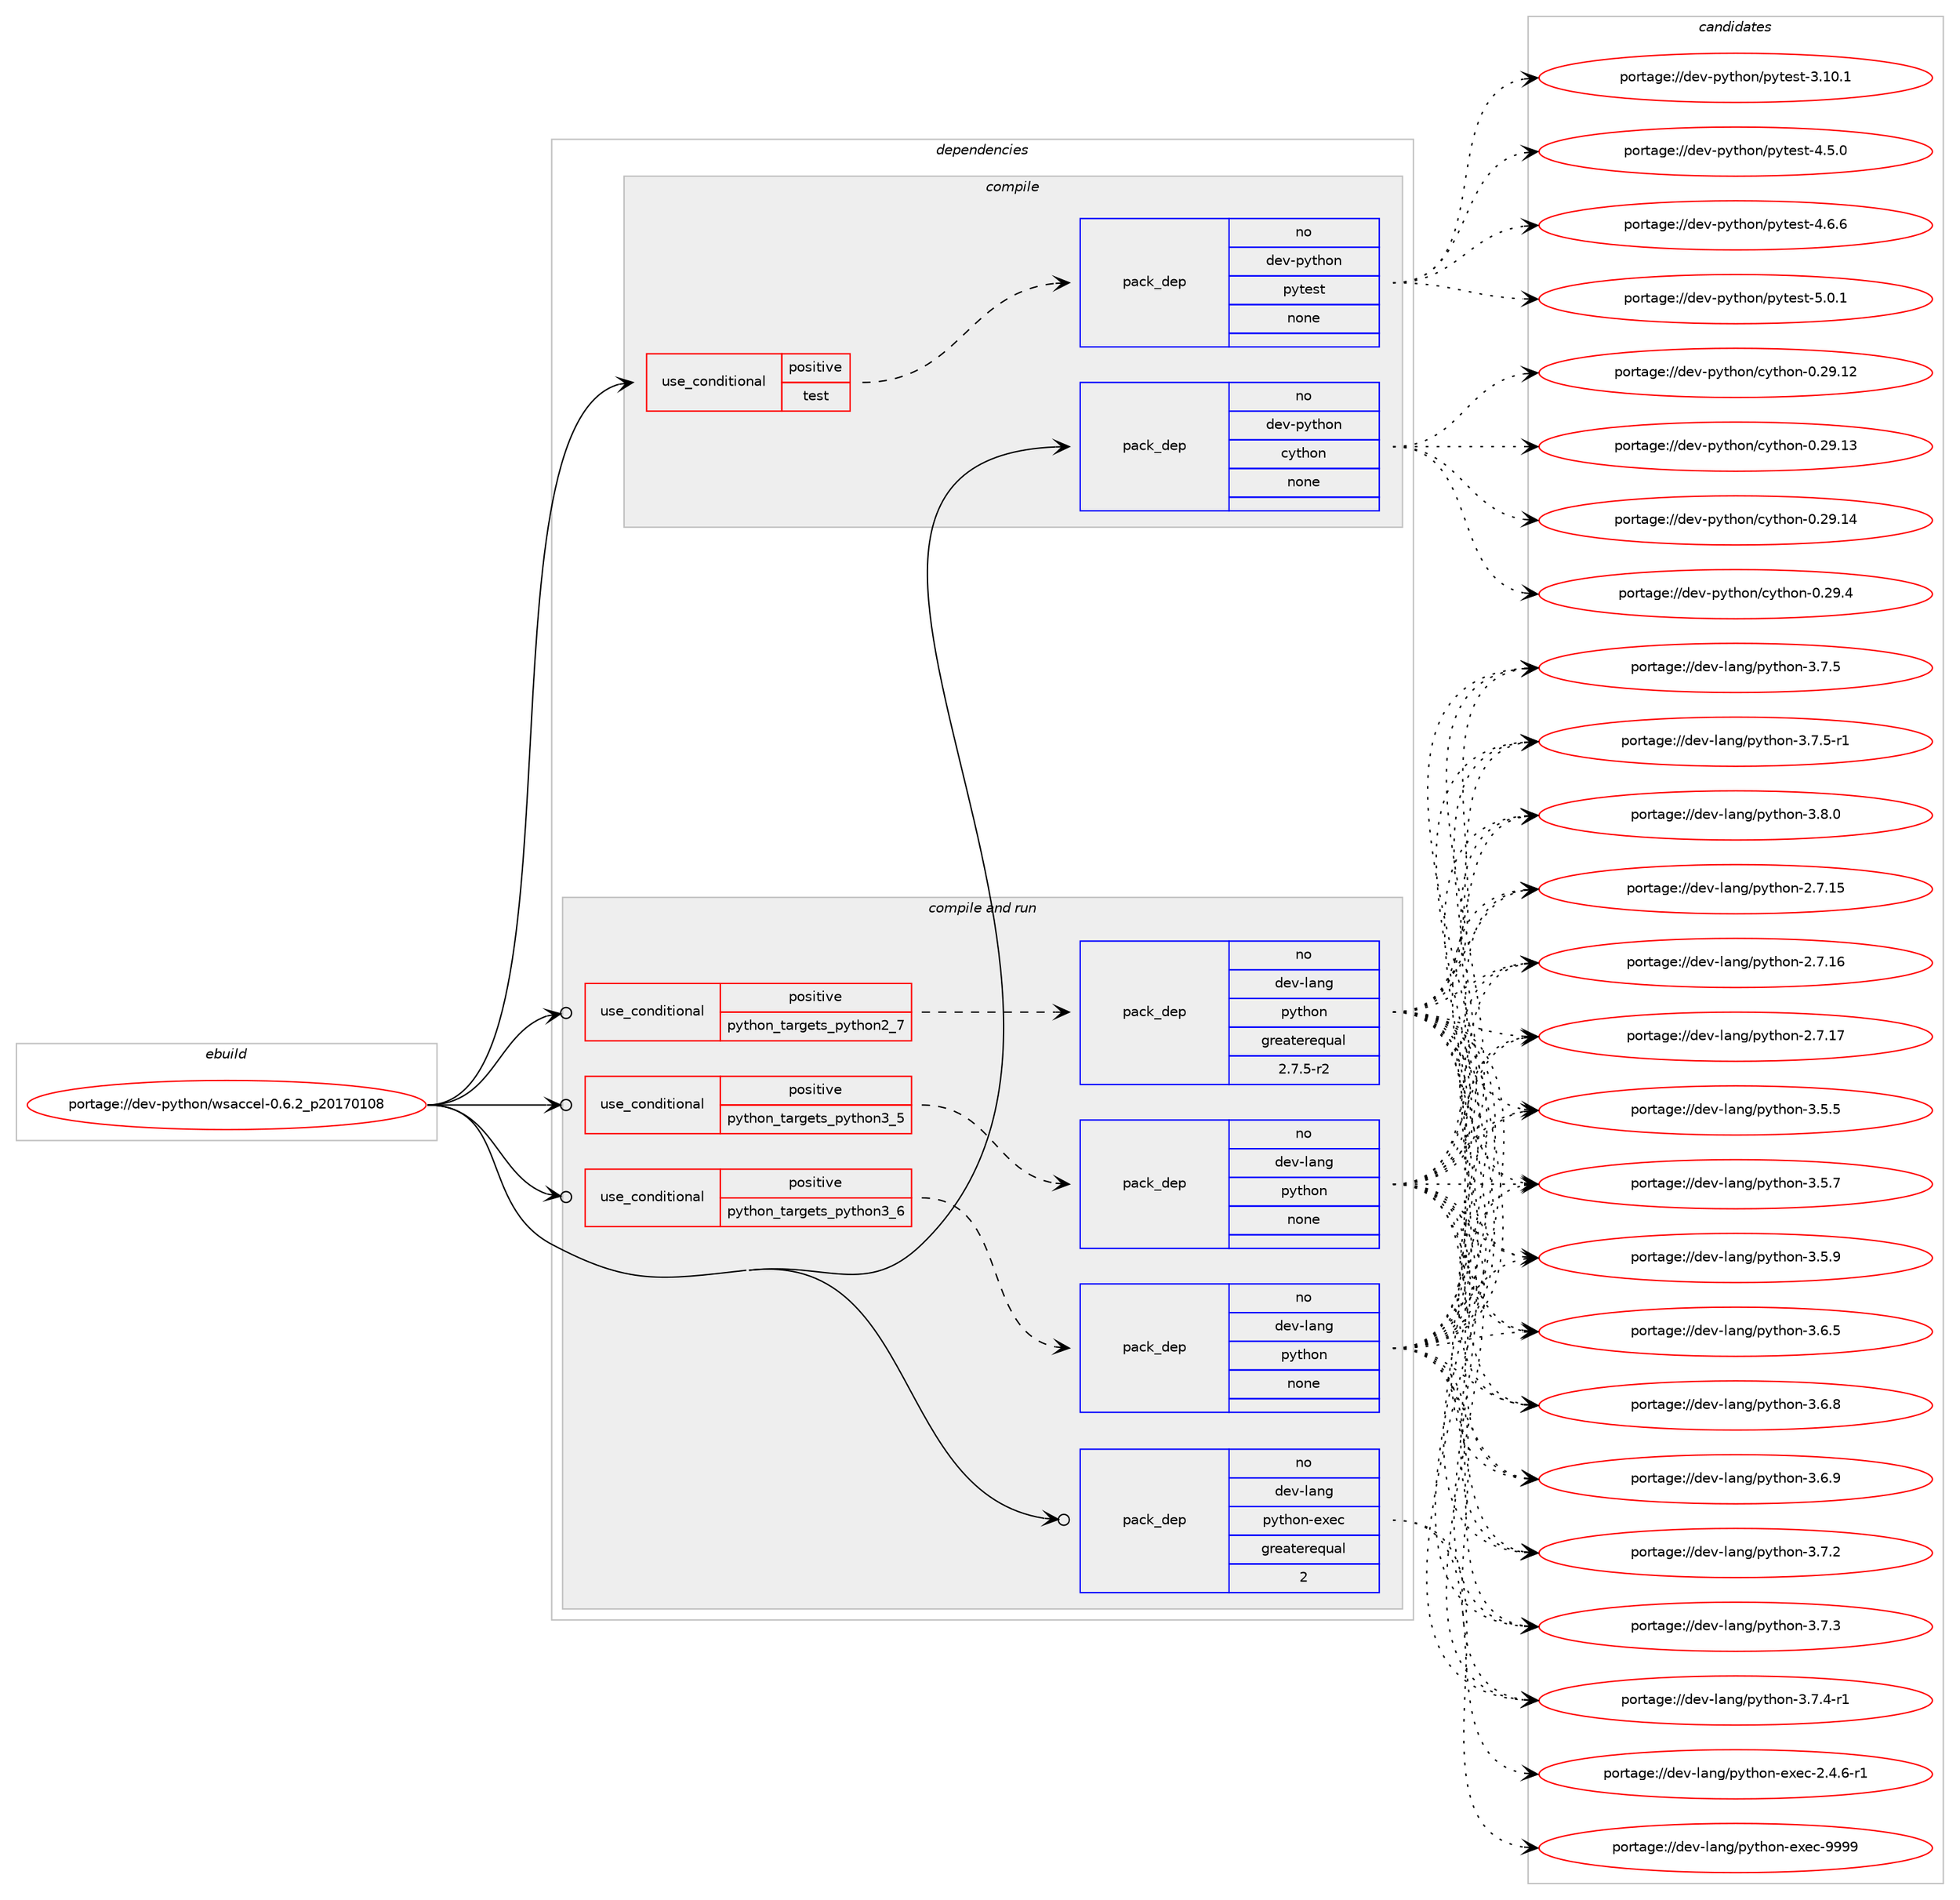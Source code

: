 digraph prolog {

# *************
# Graph options
# *************

newrank=true;
concentrate=true;
compound=true;
graph [rankdir=LR,fontname=Helvetica,fontsize=10,ranksep=1.5];#, ranksep=2.5, nodesep=0.2];
edge  [arrowhead=vee];
node  [fontname=Helvetica,fontsize=10];

# **********
# The ebuild
# **********

subgraph cluster_leftcol {
color=gray;
rank=same;
label=<<i>ebuild</i>>;
id [label="portage://dev-python/wsaccel-0.6.2_p20170108", color=red, width=4, href="../dev-python/wsaccel-0.6.2_p20170108.svg"];
}

# ****************
# The dependencies
# ****************

subgraph cluster_midcol {
color=gray;
label=<<i>dependencies</i>>;
subgraph cluster_compile {
fillcolor="#eeeeee";
style=filled;
label=<<i>compile</i>>;
subgraph cond40868 {
dependency179241 [label=<<TABLE BORDER="0" CELLBORDER="1" CELLSPACING="0" CELLPADDING="4"><TR><TD ROWSPAN="3" CELLPADDING="10">use_conditional</TD></TR><TR><TD>positive</TD></TR><TR><TD>test</TD></TR></TABLE>>, shape=none, color=red];
subgraph pack134962 {
dependency179242 [label=<<TABLE BORDER="0" CELLBORDER="1" CELLSPACING="0" CELLPADDING="4" WIDTH="220"><TR><TD ROWSPAN="6" CELLPADDING="30">pack_dep</TD></TR><TR><TD WIDTH="110">no</TD></TR><TR><TD>dev-python</TD></TR><TR><TD>pytest</TD></TR><TR><TD>none</TD></TR><TR><TD></TD></TR></TABLE>>, shape=none, color=blue];
}
dependency179241:e -> dependency179242:w [weight=20,style="dashed",arrowhead="vee"];
}
id:e -> dependency179241:w [weight=20,style="solid",arrowhead="vee"];
subgraph pack134963 {
dependency179243 [label=<<TABLE BORDER="0" CELLBORDER="1" CELLSPACING="0" CELLPADDING="4" WIDTH="220"><TR><TD ROWSPAN="6" CELLPADDING="30">pack_dep</TD></TR><TR><TD WIDTH="110">no</TD></TR><TR><TD>dev-python</TD></TR><TR><TD>cython</TD></TR><TR><TD>none</TD></TR><TR><TD></TD></TR></TABLE>>, shape=none, color=blue];
}
id:e -> dependency179243:w [weight=20,style="solid",arrowhead="vee"];
}
subgraph cluster_compileandrun {
fillcolor="#eeeeee";
style=filled;
label=<<i>compile and run</i>>;
subgraph cond40869 {
dependency179244 [label=<<TABLE BORDER="0" CELLBORDER="1" CELLSPACING="0" CELLPADDING="4"><TR><TD ROWSPAN="3" CELLPADDING="10">use_conditional</TD></TR><TR><TD>positive</TD></TR><TR><TD>python_targets_python2_7</TD></TR></TABLE>>, shape=none, color=red];
subgraph pack134964 {
dependency179245 [label=<<TABLE BORDER="0" CELLBORDER="1" CELLSPACING="0" CELLPADDING="4" WIDTH="220"><TR><TD ROWSPAN="6" CELLPADDING="30">pack_dep</TD></TR><TR><TD WIDTH="110">no</TD></TR><TR><TD>dev-lang</TD></TR><TR><TD>python</TD></TR><TR><TD>greaterequal</TD></TR><TR><TD>2.7.5-r2</TD></TR></TABLE>>, shape=none, color=blue];
}
dependency179244:e -> dependency179245:w [weight=20,style="dashed",arrowhead="vee"];
}
id:e -> dependency179244:w [weight=20,style="solid",arrowhead="odotvee"];
subgraph cond40870 {
dependency179246 [label=<<TABLE BORDER="0" CELLBORDER="1" CELLSPACING="0" CELLPADDING="4"><TR><TD ROWSPAN="3" CELLPADDING="10">use_conditional</TD></TR><TR><TD>positive</TD></TR><TR><TD>python_targets_python3_5</TD></TR></TABLE>>, shape=none, color=red];
subgraph pack134965 {
dependency179247 [label=<<TABLE BORDER="0" CELLBORDER="1" CELLSPACING="0" CELLPADDING="4" WIDTH="220"><TR><TD ROWSPAN="6" CELLPADDING="30">pack_dep</TD></TR><TR><TD WIDTH="110">no</TD></TR><TR><TD>dev-lang</TD></TR><TR><TD>python</TD></TR><TR><TD>none</TD></TR><TR><TD></TD></TR></TABLE>>, shape=none, color=blue];
}
dependency179246:e -> dependency179247:w [weight=20,style="dashed",arrowhead="vee"];
}
id:e -> dependency179246:w [weight=20,style="solid",arrowhead="odotvee"];
subgraph cond40871 {
dependency179248 [label=<<TABLE BORDER="0" CELLBORDER="1" CELLSPACING="0" CELLPADDING="4"><TR><TD ROWSPAN="3" CELLPADDING="10">use_conditional</TD></TR><TR><TD>positive</TD></TR><TR><TD>python_targets_python3_6</TD></TR></TABLE>>, shape=none, color=red];
subgraph pack134966 {
dependency179249 [label=<<TABLE BORDER="0" CELLBORDER="1" CELLSPACING="0" CELLPADDING="4" WIDTH="220"><TR><TD ROWSPAN="6" CELLPADDING="30">pack_dep</TD></TR><TR><TD WIDTH="110">no</TD></TR><TR><TD>dev-lang</TD></TR><TR><TD>python</TD></TR><TR><TD>none</TD></TR><TR><TD></TD></TR></TABLE>>, shape=none, color=blue];
}
dependency179248:e -> dependency179249:w [weight=20,style="dashed",arrowhead="vee"];
}
id:e -> dependency179248:w [weight=20,style="solid",arrowhead="odotvee"];
subgraph pack134967 {
dependency179250 [label=<<TABLE BORDER="0" CELLBORDER="1" CELLSPACING="0" CELLPADDING="4" WIDTH="220"><TR><TD ROWSPAN="6" CELLPADDING="30">pack_dep</TD></TR><TR><TD WIDTH="110">no</TD></TR><TR><TD>dev-lang</TD></TR><TR><TD>python-exec</TD></TR><TR><TD>greaterequal</TD></TR><TR><TD>2</TD></TR></TABLE>>, shape=none, color=blue];
}
id:e -> dependency179250:w [weight=20,style="solid",arrowhead="odotvee"];
}
subgraph cluster_run {
fillcolor="#eeeeee";
style=filled;
label=<<i>run</i>>;
}
}

# **************
# The candidates
# **************

subgraph cluster_choices {
rank=same;
color=gray;
label=<<i>candidates</i>>;

subgraph choice134962 {
color=black;
nodesep=1;
choiceportage100101118451121211161041111104711212111610111511645514649484649 [label="portage://dev-python/pytest-3.10.1", color=red, width=4,href="../dev-python/pytest-3.10.1.svg"];
choiceportage1001011184511212111610411111047112121116101115116455246534648 [label="portage://dev-python/pytest-4.5.0", color=red, width=4,href="../dev-python/pytest-4.5.0.svg"];
choiceportage1001011184511212111610411111047112121116101115116455246544654 [label="portage://dev-python/pytest-4.6.6", color=red, width=4,href="../dev-python/pytest-4.6.6.svg"];
choiceportage1001011184511212111610411111047112121116101115116455346484649 [label="portage://dev-python/pytest-5.0.1", color=red, width=4,href="../dev-python/pytest-5.0.1.svg"];
dependency179242:e -> choiceportage100101118451121211161041111104711212111610111511645514649484649:w [style=dotted,weight="100"];
dependency179242:e -> choiceportage1001011184511212111610411111047112121116101115116455246534648:w [style=dotted,weight="100"];
dependency179242:e -> choiceportage1001011184511212111610411111047112121116101115116455246544654:w [style=dotted,weight="100"];
dependency179242:e -> choiceportage1001011184511212111610411111047112121116101115116455346484649:w [style=dotted,weight="100"];
}
subgraph choice134963 {
color=black;
nodesep=1;
choiceportage1001011184511212111610411111047991211161041111104548465057464950 [label="portage://dev-python/cython-0.29.12", color=red, width=4,href="../dev-python/cython-0.29.12.svg"];
choiceportage1001011184511212111610411111047991211161041111104548465057464951 [label="portage://dev-python/cython-0.29.13", color=red, width=4,href="../dev-python/cython-0.29.13.svg"];
choiceportage1001011184511212111610411111047991211161041111104548465057464952 [label="portage://dev-python/cython-0.29.14", color=red, width=4,href="../dev-python/cython-0.29.14.svg"];
choiceportage10010111845112121116104111110479912111610411111045484650574652 [label="portage://dev-python/cython-0.29.4", color=red, width=4,href="../dev-python/cython-0.29.4.svg"];
dependency179243:e -> choiceportage1001011184511212111610411111047991211161041111104548465057464950:w [style=dotted,weight="100"];
dependency179243:e -> choiceportage1001011184511212111610411111047991211161041111104548465057464951:w [style=dotted,weight="100"];
dependency179243:e -> choiceportage1001011184511212111610411111047991211161041111104548465057464952:w [style=dotted,weight="100"];
dependency179243:e -> choiceportage10010111845112121116104111110479912111610411111045484650574652:w [style=dotted,weight="100"];
}
subgraph choice134964 {
color=black;
nodesep=1;
choiceportage10010111845108971101034711212111610411111045504655464953 [label="portage://dev-lang/python-2.7.15", color=red, width=4,href="../dev-lang/python-2.7.15.svg"];
choiceportage10010111845108971101034711212111610411111045504655464954 [label="portage://dev-lang/python-2.7.16", color=red, width=4,href="../dev-lang/python-2.7.16.svg"];
choiceportage10010111845108971101034711212111610411111045504655464955 [label="portage://dev-lang/python-2.7.17", color=red, width=4,href="../dev-lang/python-2.7.17.svg"];
choiceportage100101118451089711010347112121116104111110455146534653 [label="portage://dev-lang/python-3.5.5", color=red, width=4,href="../dev-lang/python-3.5.5.svg"];
choiceportage100101118451089711010347112121116104111110455146534655 [label="portage://dev-lang/python-3.5.7", color=red, width=4,href="../dev-lang/python-3.5.7.svg"];
choiceportage100101118451089711010347112121116104111110455146534657 [label="portage://dev-lang/python-3.5.9", color=red, width=4,href="../dev-lang/python-3.5.9.svg"];
choiceportage100101118451089711010347112121116104111110455146544653 [label="portage://dev-lang/python-3.6.5", color=red, width=4,href="../dev-lang/python-3.6.5.svg"];
choiceportage100101118451089711010347112121116104111110455146544656 [label="portage://dev-lang/python-3.6.8", color=red, width=4,href="../dev-lang/python-3.6.8.svg"];
choiceportage100101118451089711010347112121116104111110455146544657 [label="portage://dev-lang/python-3.6.9", color=red, width=4,href="../dev-lang/python-3.6.9.svg"];
choiceportage100101118451089711010347112121116104111110455146554650 [label="portage://dev-lang/python-3.7.2", color=red, width=4,href="../dev-lang/python-3.7.2.svg"];
choiceportage100101118451089711010347112121116104111110455146554651 [label="portage://dev-lang/python-3.7.3", color=red, width=4,href="../dev-lang/python-3.7.3.svg"];
choiceportage1001011184510897110103471121211161041111104551465546524511449 [label="portage://dev-lang/python-3.7.4-r1", color=red, width=4,href="../dev-lang/python-3.7.4-r1.svg"];
choiceportage100101118451089711010347112121116104111110455146554653 [label="portage://dev-lang/python-3.7.5", color=red, width=4,href="../dev-lang/python-3.7.5.svg"];
choiceportage1001011184510897110103471121211161041111104551465546534511449 [label="portage://dev-lang/python-3.7.5-r1", color=red, width=4,href="../dev-lang/python-3.7.5-r1.svg"];
choiceportage100101118451089711010347112121116104111110455146564648 [label="portage://dev-lang/python-3.8.0", color=red, width=4,href="../dev-lang/python-3.8.0.svg"];
dependency179245:e -> choiceportage10010111845108971101034711212111610411111045504655464953:w [style=dotted,weight="100"];
dependency179245:e -> choiceportage10010111845108971101034711212111610411111045504655464954:w [style=dotted,weight="100"];
dependency179245:e -> choiceportage10010111845108971101034711212111610411111045504655464955:w [style=dotted,weight="100"];
dependency179245:e -> choiceportage100101118451089711010347112121116104111110455146534653:w [style=dotted,weight="100"];
dependency179245:e -> choiceportage100101118451089711010347112121116104111110455146534655:w [style=dotted,weight="100"];
dependency179245:e -> choiceportage100101118451089711010347112121116104111110455146534657:w [style=dotted,weight="100"];
dependency179245:e -> choiceportage100101118451089711010347112121116104111110455146544653:w [style=dotted,weight="100"];
dependency179245:e -> choiceportage100101118451089711010347112121116104111110455146544656:w [style=dotted,weight="100"];
dependency179245:e -> choiceportage100101118451089711010347112121116104111110455146544657:w [style=dotted,weight="100"];
dependency179245:e -> choiceportage100101118451089711010347112121116104111110455146554650:w [style=dotted,weight="100"];
dependency179245:e -> choiceportage100101118451089711010347112121116104111110455146554651:w [style=dotted,weight="100"];
dependency179245:e -> choiceportage1001011184510897110103471121211161041111104551465546524511449:w [style=dotted,weight="100"];
dependency179245:e -> choiceportage100101118451089711010347112121116104111110455146554653:w [style=dotted,weight="100"];
dependency179245:e -> choiceportage1001011184510897110103471121211161041111104551465546534511449:w [style=dotted,weight="100"];
dependency179245:e -> choiceportage100101118451089711010347112121116104111110455146564648:w [style=dotted,weight="100"];
}
subgraph choice134965 {
color=black;
nodesep=1;
choiceportage10010111845108971101034711212111610411111045504655464953 [label="portage://dev-lang/python-2.7.15", color=red, width=4,href="../dev-lang/python-2.7.15.svg"];
choiceportage10010111845108971101034711212111610411111045504655464954 [label="portage://dev-lang/python-2.7.16", color=red, width=4,href="../dev-lang/python-2.7.16.svg"];
choiceportage10010111845108971101034711212111610411111045504655464955 [label="portage://dev-lang/python-2.7.17", color=red, width=4,href="../dev-lang/python-2.7.17.svg"];
choiceportage100101118451089711010347112121116104111110455146534653 [label="portage://dev-lang/python-3.5.5", color=red, width=4,href="../dev-lang/python-3.5.5.svg"];
choiceportage100101118451089711010347112121116104111110455146534655 [label="portage://dev-lang/python-3.5.7", color=red, width=4,href="../dev-lang/python-3.5.7.svg"];
choiceportage100101118451089711010347112121116104111110455146534657 [label="portage://dev-lang/python-3.5.9", color=red, width=4,href="../dev-lang/python-3.5.9.svg"];
choiceportage100101118451089711010347112121116104111110455146544653 [label="portage://dev-lang/python-3.6.5", color=red, width=4,href="../dev-lang/python-3.6.5.svg"];
choiceportage100101118451089711010347112121116104111110455146544656 [label="portage://dev-lang/python-3.6.8", color=red, width=4,href="../dev-lang/python-3.6.8.svg"];
choiceportage100101118451089711010347112121116104111110455146544657 [label="portage://dev-lang/python-3.6.9", color=red, width=4,href="../dev-lang/python-3.6.9.svg"];
choiceportage100101118451089711010347112121116104111110455146554650 [label="portage://dev-lang/python-3.7.2", color=red, width=4,href="../dev-lang/python-3.7.2.svg"];
choiceportage100101118451089711010347112121116104111110455146554651 [label="portage://dev-lang/python-3.7.3", color=red, width=4,href="../dev-lang/python-3.7.3.svg"];
choiceportage1001011184510897110103471121211161041111104551465546524511449 [label="portage://dev-lang/python-3.7.4-r1", color=red, width=4,href="../dev-lang/python-3.7.4-r1.svg"];
choiceportage100101118451089711010347112121116104111110455146554653 [label="portage://dev-lang/python-3.7.5", color=red, width=4,href="../dev-lang/python-3.7.5.svg"];
choiceportage1001011184510897110103471121211161041111104551465546534511449 [label="portage://dev-lang/python-3.7.5-r1", color=red, width=4,href="../dev-lang/python-3.7.5-r1.svg"];
choiceportage100101118451089711010347112121116104111110455146564648 [label="portage://dev-lang/python-3.8.0", color=red, width=4,href="../dev-lang/python-3.8.0.svg"];
dependency179247:e -> choiceportage10010111845108971101034711212111610411111045504655464953:w [style=dotted,weight="100"];
dependency179247:e -> choiceportage10010111845108971101034711212111610411111045504655464954:w [style=dotted,weight="100"];
dependency179247:e -> choiceportage10010111845108971101034711212111610411111045504655464955:w [style=dotted,weight="100"];
dependency179247:e -> choiceportage100101118451089711010347112121116104111110455146534653:w [style=dotted,weight="100"];
dependency179247:e -> choiceportage100101118451089711010347112121116104111110455146534655:w [style=dotted,weight="100"];
dependency179247:e -> choiceportage100101118451089711010347112121116104111110455146534657:w [style=dotted,weight="100"];
dependency179247:e -> choiceportage100101118451089711010347112121116104111110455146544653:w [style=dotted,weight="100"];
dependency179247:e -> choiceportage100101118451089711010347112121116104111110455146544656:w [style=dotted,weight="100"];
dependency179247:e -> choiceportage100101118451089711010347112121116104111110455146544657:w [style=dotted,weight="100"];
dependency179247:e -> choiceportage100101118451089711010347112121116104111110455146554650:w [style=dotted,weight="100"];
dependency179247:e -> choiceportage100101118451089711010347112121116104111110455146554651:w [style=dotted,weight="100"];
dependency179247:e -> choiceportage1001011184510897110103471121211161041111104551465546524511449:w [style=dotted,weight="100"];
dependency179247:e -> choiceportage100101118451089711010347112121116104111110455146554653:w [style=dotted,weight="100"];
dependency179247:e -> choiceportage1001011184510897110103471121211161041111104551465546534511449:w [style=dotted,weight="100"];
dependency179247:e -> choiceportage100101118451089711010347112121116104111110455146564648:w [style=dotted,weight="100"];
}
subgraph choice134966 {
color=black;
nodesep=1;
choiceportage10010111845108971101034711212111610411111045504655464953 [label="portage://dev-lang/python-2.7.15", color=red, width=4,href="../dev-lang/python-2.7.15.svg"];
choiceportage10010111845108971101034711212111610411111045504655464954 [label="portage://dev-lang/python-2.7.16", color=red, width=4,href="../dev-lang/python-2.7.16.svg"];
choiceportage10010111845108971101034711212111610411111045504655464955 [label="portage://dev-lang/python-2.7.17", color=red, width=4,href="../dev-lang/python-2.7.17.svg"];
choiceportage100101118451089711010347112121116104111110455146534653 [label="portage://dev-lang/python-3.5.5", color=red, width=4,href="../dev-lang/python-3.5.5.svg"];
choiceportage100101118451089711010347112121116104111110455146534655 [label="portage://dev-lang/python-3.5.7", color=red, width=4,href="../dev-lang/python-3.5.7.svg"];
choiceportage100101118451089711010347112121116104111110455146534657 [label="portage://dev-lang/python-3.5.9", color=red, width=4,href="../dev-lang/python-3.5.9.svg"];
choiceportage100101118451089711010347112121116104111110455146544653 [label="portage://dev-lang/python-3.6.5", color=red, width=4,href="../dev-lang/python-3.6.5.svg"];
choiceportage100101118451089711010347112121116104111110455146544656 [label="portage://dev-lang/python-3.6.8", color=red, width=4,href="../dev-lang/python-3.6.8.svg"];
choiceportage100101118451089711010347112121116104111110455146544657 [label="portage://dev-lang/python-3.6.9", color=red, width=4,href="../dev-lang/python-3.6.9.svg"];
choiceportage100101118451089711010347112121116104111110455146554650 [label="portage://dev-lang/python-3.7.2", color=red, width=4,href="../dev-lang/python-3.7.2.svg"];
choiceportage100101118451089711010347112121116104111110455146554651 [label="portage://dev-lang/python-3.7.3", color=red, width=4,href="../dev-lang/python-3.7.3.svg"];
choiceportage1001011184510897110103471121211161041111104551465546524511449 [label="portage://dev-lang/python-3.7.4-r1", color=red, width=4,href="../dev-lang/python-3.7.4-r1.svg"];
choiceportage100101118451089711010347112121116104111110455146554653 [label="portage://dev-lang/python-3.7.5", color=red, width=4,href="../dev-lang/python-3.7.5.svg"];
choiceportage1001011184510897110103471121211161041111104551465546534511449 [label="portage://dev-lang/python-3.7.5-r1", color=red, width=4,href="../dev-lang/python-3.7.5-r1.svg"];
choiceportage100101118451089711010347112121116104111110455146564648 [label="portage://dev-lang/python-3.8.0", color=red, width=4,href="../dev-lang/python-3.8.0.svg"];
dependency179249:e -> choiceportage10010111845108971101034711212111610411111045504655464953:w [style=dotted,weight="100"];
dependency179249:e -> choiceportage10010111845108971101034711212111610411111045504655464954:w [style=dotted,weight="100"];
dependency179249:e -> choiceportage10010111845108971101034711212111610411111045504655464955:w [style=dotted,weight="100"];
dependency179249:e -> choiceportage100101118451089711010347112121116104111110455146534653:w [style=dotted,weight="100"];
dependency179249:e -> choiceportage100101118451089711010347112121116104111110455146534655:w [style=dotted,weight="100"];
dependency179249:e -> choiceportage100101118451089711010347112121116104111110455146534657:w [style=dotted,weight="100"];
dependency179249:e -> choiceportage100101118451089711010347112121116104111110455146544653:w [style=dotted,weight="100"];
dependency179249:e -> choiceportage100101118451089711010347112121116104111110455146544656:w [style=dotted,weight="100"];
dependency179249:e -> choiceportage100101118451089711010347112121116104111110455146544657:w [style=dotted,weight="100"];
dependency179249:e -> choiceportage100101118451089711010347112121116104111110455146554650:w [style=dotted,weight="100"];
dependency179249:e -> choiceportage100101118451089711010347112121116104111110455146554651:w [style=dotted,weight="100"];
dependency179249:e -> choiceportage1001011184510897110103471121211161041111104551465546524511449:w [style=dotted,weight="100"];
dependency179249:e -> choiceportage100101118451089711010347112121116104111110455146554653:w [style=dotted,weight="100"];
dependency179249:e -> choiceportage1001011184510897110103471121211161041111104551465546534511449:w [style=dotted,weight="100"];
dependency179249:e -> choiceportage100101118451089711010347112121116104111110455146564648:w [style=dotted,weight="100"];
}
subgraph choice134967 {
color=black;
nodesep=1;
choiceportage10010111845108971101034711212111610411111045101120101994550465246544511449 [label="portage://dev-lang/python-exec-2.4.6-r1", color=red, width=4,href="../dev-lang/python-exec-2.4.6-r1.svg"];
choiceportage10010111845108971101034711212111610411111045101120101994557575757 [label="portage://dev-lang/python-exec-9999", color=red, width=4,href="../dev-lang/python-exec-9999.svg"];
dependency179250:e -> choiceportage10010111845108971101034711212111610411111045101120101994550465246544511449:w [style=dotted,weight="100"];
dependency179250:e -> choiceportage10010111845108971101034711212111610411111045101120101994557575757:w [style=dotted,weight="100"];
}
}

}
